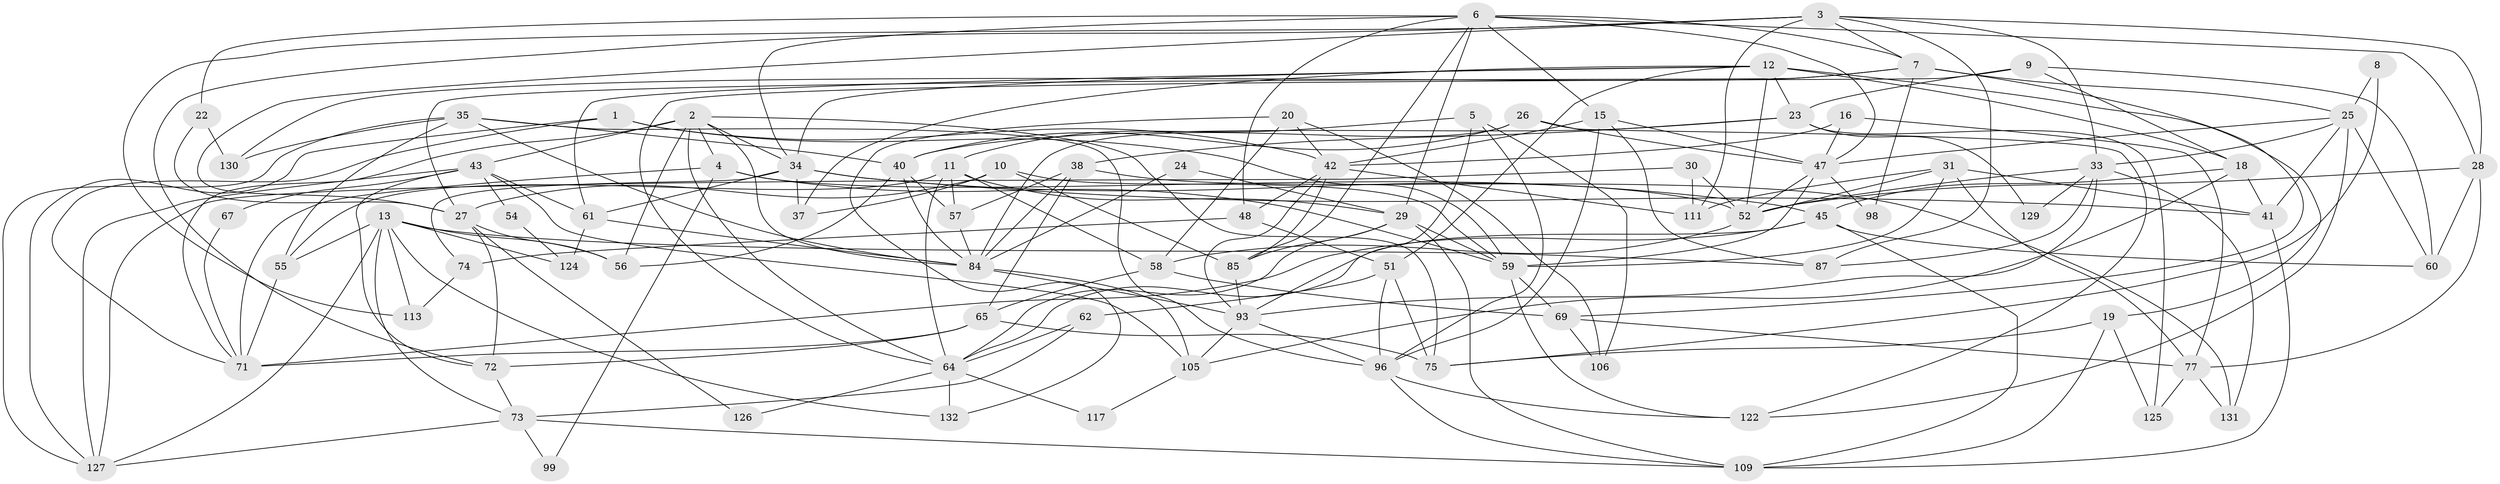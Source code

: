 // original degree distribution, {4: 0.29545454545454547, 5: 0.21212121212121213, 3: 0.2803030303030303, 8: 0.015151515151515152, 6: 0.09090909090909091, 2: 0.09848484848484848, 7: 0.007575757575757576}
// Generated by graph-tools (version 1.1) at 2025/41/03/06/25 10:41:53]
// undirected, 83 vertices, 207 edges
graph export_dot {
graph [start="1"]
  node [color=gray90,style=filled];
  1;
  2 [super="+21"];
  3 [super="+81"];
  4 [super="+66"];
  5 [super="+118"];
  6 [super="+114"];
  7 [super="+89"];
  8;
  9 [super="+14"];
  10 [super="+53"];
  11 [super="+49"];
  12 [super="+17"];
  13 [super="+78"];
  15 [super="+68"];
  16;
  18 [super="+88"];
  19;
  20;
  22;
  23 [super="+32"];
  24;
  25 [super="+103"];
  26 [super="+112"];
  27 [super="+63"];
  28;
  29 [super="+44"];
  30 [super="+104"];
  31 [super="+46"];
  33 [super="+39"];
  34 [super="+36"];
  35 [super="+80"];
  37;
  38 [super="+110"];
  40 [super="+50"];
  41 [super="+115"];
  42 [super="+123"];
  43 [super="+90"];
  45 [super="+108"];
  47 [super="+82"];
  48;
  51 [super="+120"];
  52 [super="+70"];
  54;
  55;
  56 [super="+92"];
  57;
  58 [super="+94"];
  59 [super="+83"];
  60;
  61 [super="+100"];
  62;
  64 [super="+86"];
  65 [super="+101"];
  67;
  69 [super="+102"];
  71 [super="+76"];
  72 [super="+97"];
  73 [super="+91"];
  74;
  75 [super="+79"];
  77 [super="+107"];
  84 [super="+95"];
  85;
  87;
  93 [super="+119"];
  96 [super="+116"];
  98;
  99;
  105;
  106 [super="+121"];
  109 [super="+128"];
  111;
  113;
  117;
  122;
  124;
  125;
  126;
  127;
  129;
  130;
  131;
  132;
  1 -- 42;
  1 -- 59;
  1 -- 71;
  1 -- 127;
  2 -- 34;
  2 -- 43;
  2 -- 64;
  2 -- 84;
  2 -- 75;
  2 -- 71;
  2 -- 56;
  2 -- 4;
  3 -- 7;
  3 -- 111;
  3 -- 113;
  3 -- 87;
  3 -- 72;
  3 -- 28;
  3 -- 33;
  3 -- 27;
  4 -- 59;
  4 -- 52;
  4 -- 99;
  4 -- 71;
  5 -- 93;
  5 -- 106;
  5 -- 96;
  5 -- 11 [weight=2];
  6 -- 47;
  6 -- 22;
  6 -- 29;
  6 -- 48;
  6 -- 85;
  6 -- 28;
  6 -- 7;
  6 -- 34;
  6 -- 15 [weight=2];
  7 -- 25;
  7 -- 98;
  7 -- 130;
  7 -- 27;
  7 -- 69;
  8 -- 25;
  8 -- 75;
  9 -- 23 [weight=2];
  9 -- 60;
  9 -- 64;
  9 -- 18;
  10 -- 85 [weight=2];
  10 -- 59;
  10 -- 27;
  10 -- 37;
  11 -- 57;
  11 -- 64;
  11 -- 29;
  11 -- 58;
  11 -- 55;
  12 -- 19;
  12 -- 61;
  12 -- 52;
  12 -- 23;
  12 -- 18;
  12 -- 34;
  12 -- 51;
  12 -- 37;
  13 -- 113;
  13 -- 55;
  13 -- 124;
  13 -- 132;
  13 -- 87;
  13 -- 56;
  13 -- 73;
  13 -- 127;
  15 -- 96;
  15 -- 47;
  15 -- 42;
  15 -- 87;
  16 -- 42;
  16 -- 77;
  16 -- 47;
  18 -- 105;
  18 -- 41;
  18 -- 45;
  19 -- 125;
  19 -- 109;
  19 -- 75;
  20 -- 132;
  20 -- 42;
  20 -- 106;
  20 -- 58;
  22 -- 130;
  22 -- 27;
  23 -- 125;
  23 -- 129;
  23 -- 38;
  23 -- 40;
  24 -- 84;
  24 -- 29;
  25 -- 122;
  25 -- 33;
  25 -- 41;
  25 -- 60;
  25 -- 47;
  26 -- 84;
  26 -- 122;
  26 -- 40;
  26 -- 47;
  27 -- 56;
  27 -- 72;
  27 -- 126;
  28 -- 52;
  28 -- 77;
  28 -- 60;
  29 -- 59;
  29 -- 64;
  29 -- 85;
  29 -- 109;
  30 -- 127;
  30 -- 52;
  30 -- 111;
  31 -- 111;
  31 -- 52;
  31 -- 77;
  31 -- 59;
  31 -- 41;
  33 -- 87;
  33 -- 129;
  33 -- 131;
  33 -- 52;
  33 -- 93;
  34 -- 37;
  34 -- 61;
  34 -- 74;
  34 -- 41;
  34 -- 45;
  35 -- 55;
  35 -- 96;
  35 -- 130;
  35 -- 40;
  35 -- 84;
  35 -- 127;
  38 -- 131;
  38 -- 57;
  38 -- 65;
  38 -- 84;
  40 -- 56;
  40 -- 57;
  40 -- 84;
  41 -- 109;
  42 -- 111;
  42 -- 48;
  42 -- 85;
  42 -- 93;
  43 -- 105;
  43 -- 54;
  43 -- 67 [weight=2];
  43 -- 61;
  43 -- 127;
  43 -- 72;
  45 -- 109;
  45 -- 60;
  45 -- 64;
  45 -- 71;
  47 -- 52;
  47 -- 98;
  47 -- 59;
  48 -- 74;
  48 -- 51;
  51 -- 62;
  51 -- 96;
  51 -- 75;
  52 -- 58;
  54 -- 124;
  55 -- 71;
  57 -- 84;
  58 -- 65;
  58 -- 69;
  59 -- 69;
  59 -- 122;
  61 -- 124;
  61 -- 84;
  62 -- 73;
  62 -- 64;
  64 -- 117;
  64 -- 126;
  64 -- 132;
  65 -- 71;
  65 -- 75;
  65 -- 72;
  67 -- 71;
  69 -- 106;
  69 -- 77;
  72 -- 73;
  73 -- 127;
  73 -- 99;
  73 -- 109;
  74 -- 113;
  77 -- 125;
  77 -- 131;
  84 -- 93;
  84 -- 105;
  85 -- 93;
  93 -- 105;
  93 -- 96;
  96 -- 122;
  96 -- 109;
  105 -- 117;
}
